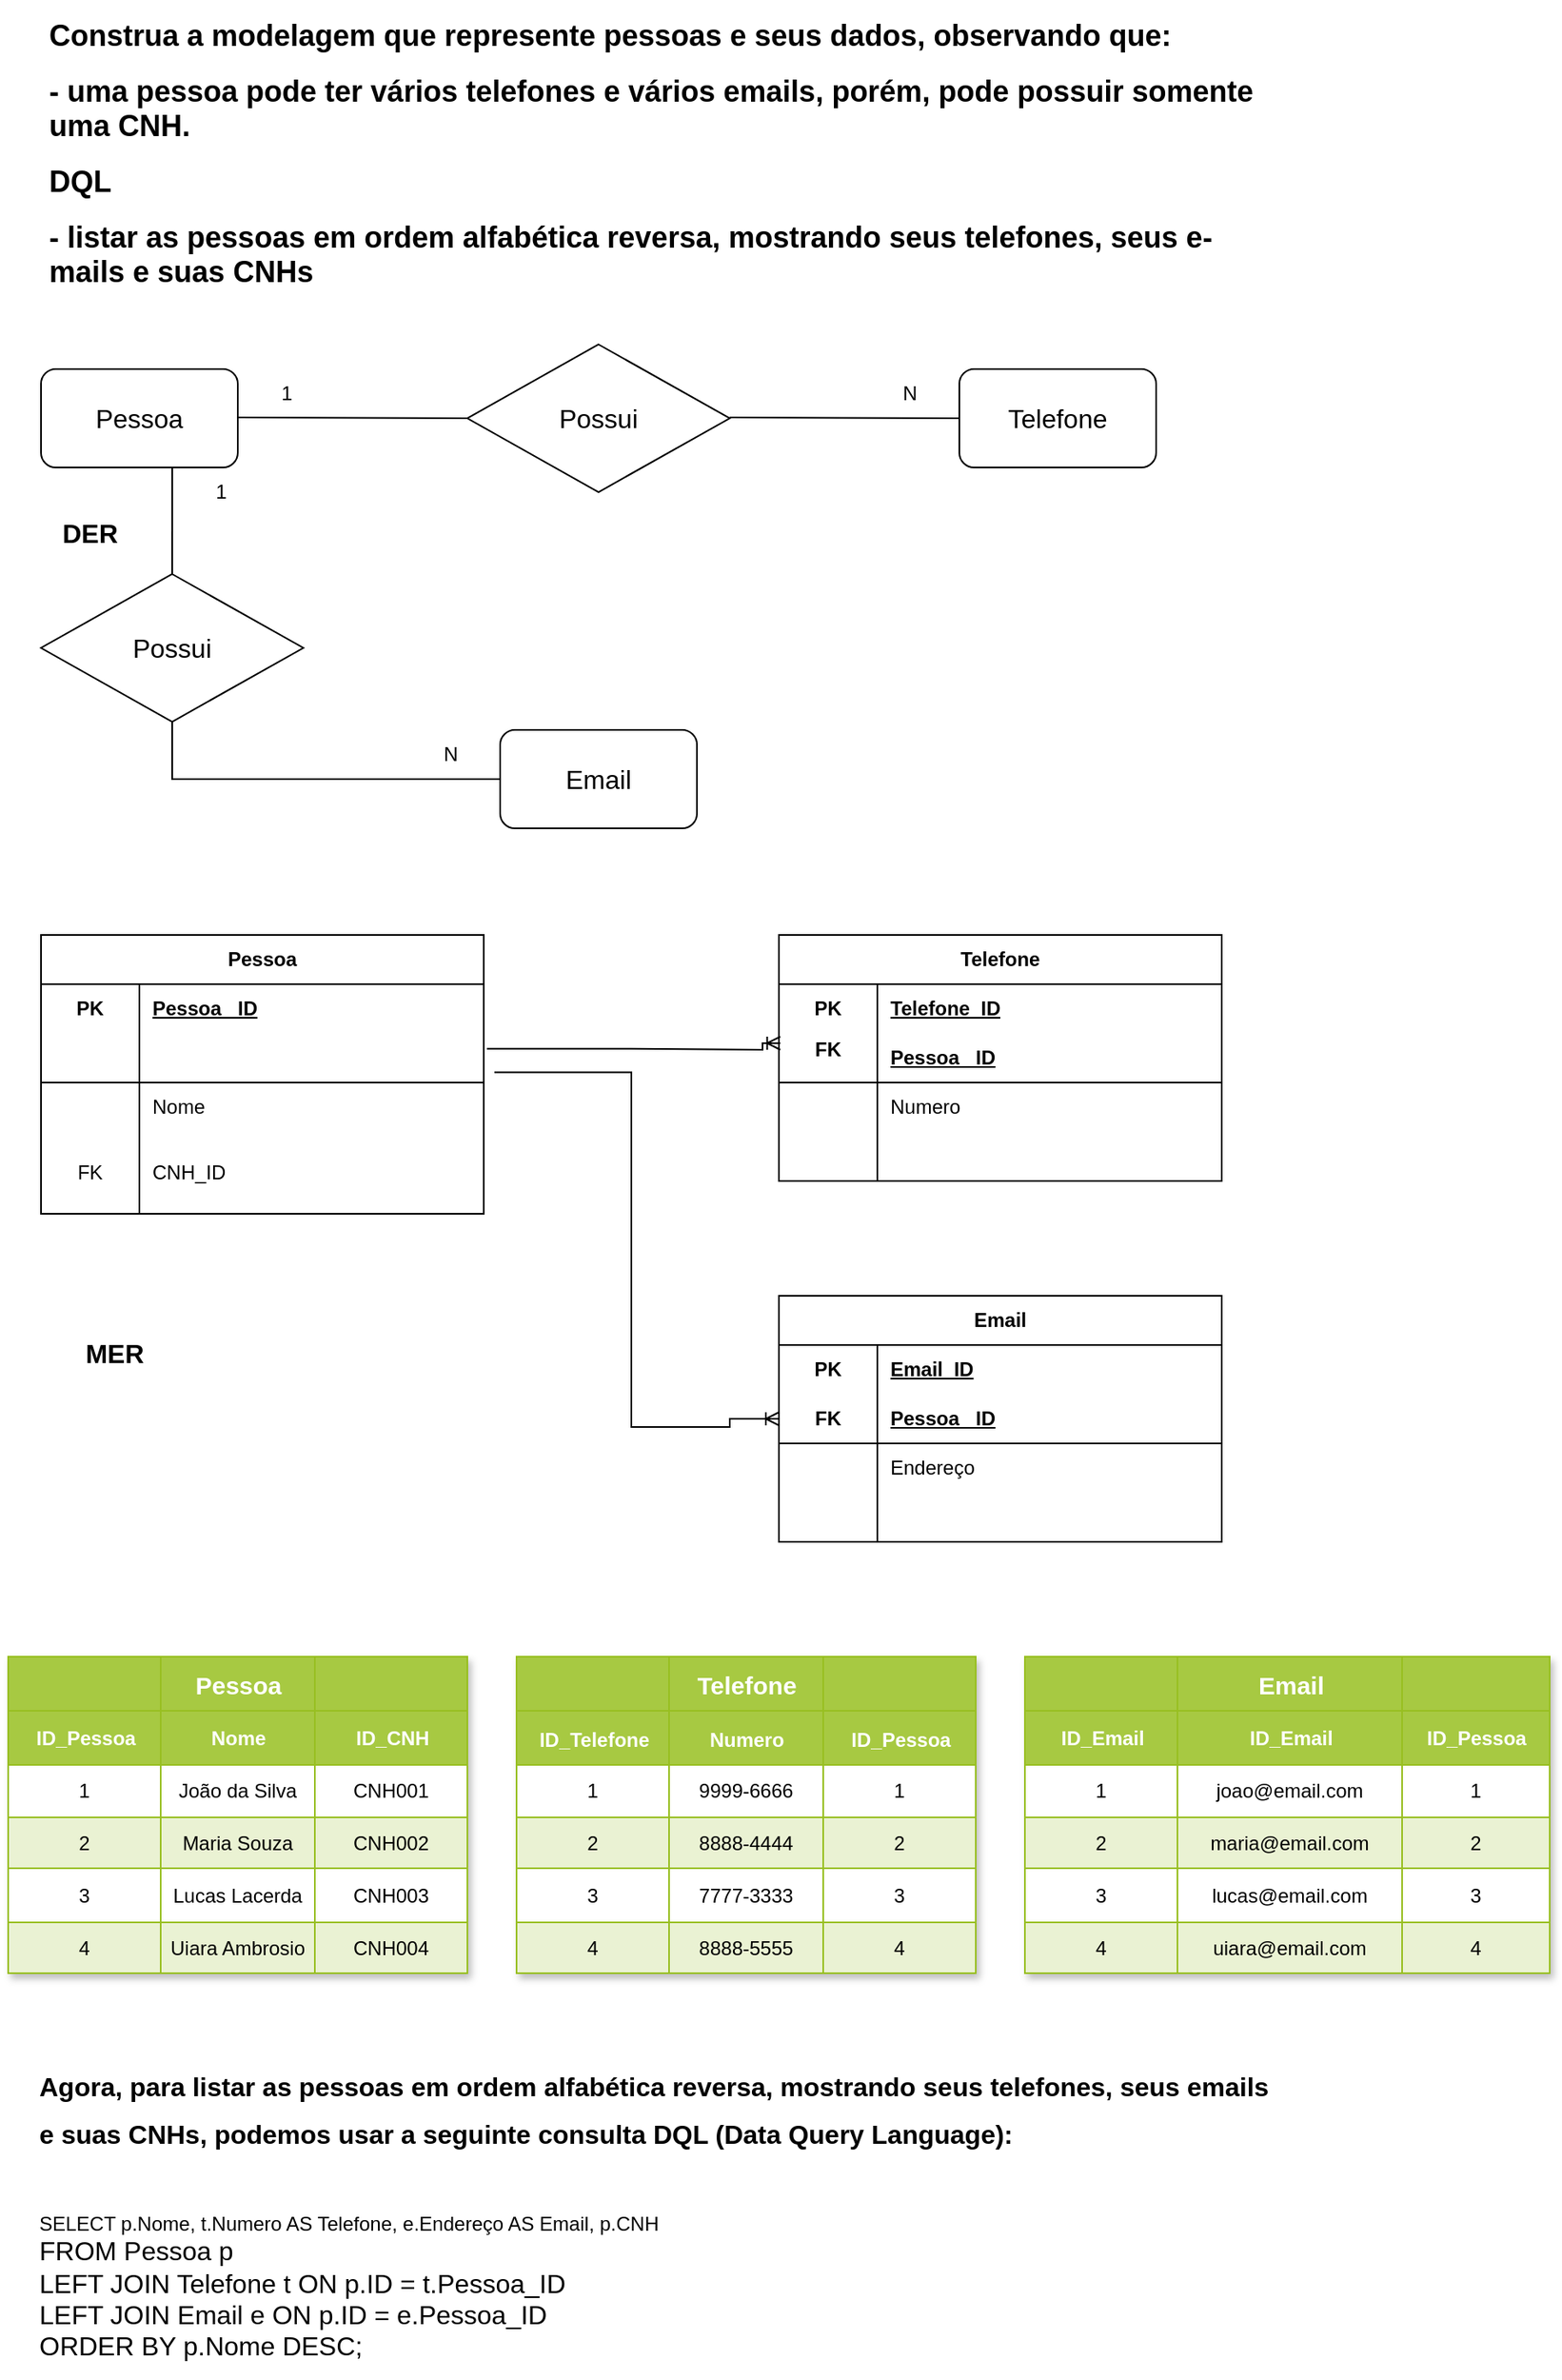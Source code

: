 <mxfile version="21.6.5" type="github">
  <diagram name="Página-1" id="QylRcB9uHjfK3iSPX28R">
    <mxGraphModel dx="1050" dy="574" grid="1" gridSize="10" guides="1" tooltips="1" connect="1" arrows="1" fold="1" page="1" pageScale="1" pageWidth="827" pageHeight="1169" math="0" shadow="0">
      <root>
        <mxCell id="0" />
        <mxCell id="1" parent="0" />
        <mxCell id="6VKLtYgtWfYLUNmkYSvm-1" value="&lt;h1 style=&quot;font-size: 18px;&quot;&gt;&lt;font style=&quot;font-size: 18px;&quot;&gt;Construa a modelagem que represente pessoas e seus dados, observando que:&lt;/font&gt;&lt;/h1&gt;&lt;h1 style=&quot;font-size: 18px;&quot;&gt;&lt;font style=&quot;font-size: 18px;&quot;&gt;- uma pessoa pode ter vários telefones e vários emails, porém, pode possuir somente uma CNH.&lt;/font&gt;&lt;/h1&gt;&lt;h1 style=&quot;font-size: 18px;&quot;&gt;&lt;font style=&quot;font-size: 18px;&quot;&gt;DQL&lt;/font&gt;&lt;/h1&gt;&lt;h1 style=&quot;font-size: 18px;&quot;&gt;&lt;font style=&quot;font-size: 18px;&quot;&gt;- listar as pessoas em ordem alfabética reversa, mostrando seus telefones, seus e-mails e suas CNHs&lt;/font&gt;&lt;/h1&gt;" style="text;html=1;strokeColor=none;fillColor=none;spacing=5;spacingTop=-20;whiteSpace=wrap;overflow=hidden;rounded=0;" parent="1" vertex="1">
          <mxGeometry x="40" y="40" width="760" height="200" as="geometry" />
        </mxCell>
        <mxCell id="6VKLtYgtWfYLUNmkYSvm-96" value="&lt;h1&gt;&lt;font style=&quot;font-size: 16px;&quot;&gt;Agora, para listar as pessoas em ordem alfabética reversa, mostrando seus telefones, seus emails e suas CNHs, podemos usar a seguinte consulta DQL (Data Query Language):&lt;/font&gt;&lt;br&gt;&lt;/h1&gt;&lt;div&gt;&lt;font style=&quot;font-size: 16px;&quot;&gt;&lt;br&gt;&lt;/font&gt;&lt;/div&gt;&lt;div&gt;&lt;font style=&quot;&quot;&gt;&lt;div style=&quot;&quot;&gt;SELECT p.Nome, t.Numero AS Telefone, e.Endereço AS Email, p.CNH&lt;/div&gt;&lt;div style=&quot;&quot;&gt;&lt;span style=&quot;font-size: 16px;&quot;&gt;FROM Pessoa p&lt;/span&gt;&lt;/div&gt;&lt;div style=&quot;&quot;&gt;&lt;span style=&quot;font-size: 16px;&quot;&gt;LEFT JOIN Telefone t ON p.ID = t.Pessoa_ID&lt;/span&gt;&lt;/div&gt;&lt;div style=&quot;&quot;&gt;&lt;span style=&quot;font-size: 16px;&quot;&gt;LEFT JOIN Email e ON p.ID = e.Pessoa_ID&lt;/span&gt;&lt;/div&gt;&lt;div style=&quot;&quot;&gt;&lt;span style=&quot;font-size: 16px;&quot;&gt;ORDER BY p.Nome DESC;&lt;/span&gt;&lt;/div&gt;&lt;div style=&quot;font-size: 16px;&quot;&gt;&lt;br&gt;&lt;/div&gt;&lt;/font&gt;&lt;/div&gt;" style="text;html=1;strokeColor=none;fillColor=none;spacing=5;spacingTop=-20;whiteSpace=wrap;overflow=hidden;rounded=0;" parent="1" vertex="1">
          <mxGeometry x="34" y="1280" width="760" height="200" as="geometry" />
        </mxCell>
        <mxCell id="OuMqcSIrpEiaOfhXXVMv-22" value="" style="group" parent="1" vertex="1" connectable="0">
          <mxGeometry x="40" y="240" width="680" height="295" as="geometry" />
        </mxCell>
        <mxCell id="6VKLtYgtWfYLUNmkYSvm-2" value="" style="group" parent="OuMqcSIrpEiaOfhXXVMv-22" vertex="1" connectable="0">
          <mxGeometry width="680" height="130" as="geometry" />
        </mxCell>
        <mxCell id="6VKLtYgtWfYLUNmkYSvm-3" value="&lt;font style=&quot;font-size: 16px;&quot;&gt;Pessoa&lt;/font&gt;" style="rounded=1;whiteSpace=wrap;html=1;" parent="6VKLtYgtWfYLUNmkYSvm-2" vertex="1">
          <mxGeometry y="15" width="120" height="60" as="geometry" />
        </mxCell>
        <mxCell id="6VKLtYgtWfYLUNmkYSvm-4" value="" style="endArrow=none;html=1;rounded=0;endFill=0;" parent="6VKLtYgtWfYLUNmkYSvm-2" edge="1">
          <mxGeometry width="50" height="50" relative="1" as="geometry">
            <mxPoint x="120" y="44.5" as="sourcePoint" />
            <mxPoint x="260" y="45" as="targetPoint" />
          </mxGeometry>
        </mxCell>
        <mxCell id="6VKLtYgtWfYLUNmkYSvm-5" value="&lt;font style=&quot;font-size: 16px;&quot;&gt;Possui&lt;/font&gt;" style="rhombus;whiteSpace=wrap;html=1;" parent="6VKLtYgtWfYLUNmkYSvm-2" vertex="1">
          <mxGeometry x="260" width="160" height="90" as="geometry" />
        </mxCell>
        <mxCell id="6VKLtYgtWfYLUNmkYSvm-6" value="&lt;font style=&quot;font-size: 16px;&quot;&gt;Telefone&lt;/font&gt;" style="rounded=1;whiteSpace=wrap;html=1;" parent="6VKLtYgtWfYLUNmkYSvm-2" vertex="1">
          <mxGeometry x="560" y="15" width="120" height="60" as="geometry" />
        </mxCell>
        <mxCell id="6VKLtYgtWfYLUNmkYSvm-7" value="" style="endArrow=none;html=1;rounded=0;endFill=0;" parent="6VKLtYgtWfYLUNmkYSvm-2" edge="1">
          <mxGeometry width="50" height="50" relative="1" as="geometry">
            <mxPoint x="420" y="44.5" as="sourcePoint" />
            <mxPoint x="560" y="45" as="targetPoint" />
          </mxGeometry>
        </mxCell>
        <mxCell id="6VKLtYgtWfYLUNmkYSvm-8" value="1" style="text;html=1;strokeColor=none;fillColor=none;align=center;verticalAlign=middle;whiteSpace=wrap;rounded=0;" parent="6VKLtYgtWfYLUNmkYSvm-2" vertex="1">
          <mxGeometry x="120" y="15" width="60" height="30" as="geometry" />
        </mxCell>
        <mxCell id="6VKLtYgtWfYLUNmkYSvm-9" value="N" style="text;html=1;strokeColor=none;fillColor=none;align=center;verticalAlign=middle;whiteSpace=wrap;rounded=0;" parent="6VKLtYgtWfYLUNmkYSvm-2" vertex="1">
          <mxGeometry x="500" y="15" width="60" height="30" as="geometry" />
        </mxCell>
        <mxCell id="6VKLtYgtWfYLUNmkYSvm-10" value="&lt;font style=&quot;font-size: 16px;&quot;&gt;&lt;b&gt;DER&lt;/b&gt;&lt;/font&gt;" style="text;html=1;strokeColor=none;fillColor=none;align=center;verticalAlign=middle;whiteSpace=wrap;rounded=0;" parent="6VKLtYgtWfYLUNmkYSvm-2" vertex="1">
          <mxGeometry y="100" width="60" height="30" as="geometry" />
        </mxCell>
        <mxCell id="6VKLtYgtWfYLUNmkYSvm-34" value="1" style="text;html=1;strokeColor=none;fillColor=none;align=center;verticalAlign=middle;whiteSpace=wrap;rounded=0;" parent="6VKLtYgtWfYLUNmkYSvm-2" vertex="1">
          <mxGeometry x="80" y="75" width="60" height="30" as="geometry" />
        </mxCell>
        <mxCell id="6VKLtYgtWfYLUNmkYSvm-20" value="&lt;font style=&quot;font-size: 16px;&quot;&gt;Email&lt;/font&gt;" style="rounded=1;whiteSpace=wrap;html=1;" parent="OuMqcSIrpEiaOfhXXVMv-22" vertex="1">
          <mxGeometry x="280" y="235" width="120" height="60" as="geometry" />
        </mxCell>
        <mxCell id="6VKLtYgtWfYLUNmkYSvm-35" value="N" style="text;html=1;strokeColor=none;fillColor=none;align=center;verticalAlign=middle;whiteSpace=wrap;rounded=0;" parent="OuMqcSIrpEiaOfhXXVMv-22" vertex="1">
          <mxGeometry x="220" y="235" width="60" height="30" as="geometry" />
        </mxCell>
        <mxCell id="6VKLtYgtWfYLUNmkYSvm-22" value="" style="endArrow=none;html=1;rounded=0;entryX=0;entryY=0.5;entryDx=0;entryDy=0;endFill=0;" parent="OuMqcSIrpEiaOfhXXVMv-22" source="6VKLtYgtWfYLUNmkYSvm-21" target="6VKLtYgtWfYLUNmkYSvm-20" edge="1">
          <mxGeometry width="50" height="50" relative="1" as="geometry">
            <mxPoint x="80.04" y="75" as="sourcePoint" />
            <mxPoint x="80" y="217.02" as="targetPoint" />
            <Array as="points">
              <mxPoint x="80" y="265" />
            </Array>
          </mxGeometry>
        </mxCell>
        <mxCell id="6VKLtYgtWfYLUNmkYSvm-38" value="" style="endArrow=none;html=1;rounded=0;entryX=0.5;entryY=0;entryDx=0;entryDy=0;endFill=0;" parent="OuMqcSIrpEiaOfhXXVMv-22" target="6VKLtYgtWfYLUNmkYSvm-21" edge="1">
          <mxGeometry width="50" height="50" relative="1" as="geometry">
            <mxPoint x="80.04" y="75" as="sourcePoint" />
            <mxPoint x="280" y="265" as="targetPoint" />
            <Array as="points" />
          </mxGeometry>
        </mxCell>
        <mxCell id="6VKLtYgtWfYLUNmkYSvm-21" value="&lt;font style=&quot;font-size: 16px;&quot;&gt;Possui&lt;/font&gt;" style="rhombus;whiteSpace=wrap;html=1;" parent="OuMqcSIrpEiaOfhXXVMv-22" vertex="1">
          <mxGeometry y="140" width="160" height="90" as="geometry" />
        </mxCell>
        <mxCell id="OuMqcSIrpEiaOfhXXVMv-23" value="" style="group" parent="1" vertex="1" connectable="0">
          <mxGeometry x="40" y="600" width="720" height="370" as="geometry" />
        </mxCell>
        <mxCell id="6VKLtYgtWfYLUNmkYSvm-36" value="&lt;font style=&quot;font-size: 16px;&quot;&gt;&lt;b&gt;MER&lt;/b&gt;&lt;/font&gt;" style="text;html=1;strokeColor=none;fillColor=none;align=center;verticalAlign=middle;whiteSpace=wrap;rounded=0;" parent="OuMqcSIrpEiaOfhXXVMv-23" vertex="1">
          <mxGeometry y="240" width="90" height="30" as="geometry" />
        </mxCell>
        <mxCell id="6VKLtYgtWfYLUNmkYSvm-39" value="Pessoa" style="shape=table;startSize=30;container=1;collapsible=1;childLayout=tableLayout;fixedRows=1;rowLines=0;fontStyle=1;align=center;resizeLast=1;html=1;whiteSpace=wrap;" parent="OuMqcSIrpEiaOfhXXVMv-23" vertex="1">
          <mxGeometry width="270" height="170" as="geometry" />
        </mxCell>
        <mxCell id="6VKLtYgtWfYLUNmkYSvm-40" value="" style="shape=tableRow;horizontal=0;startSize=0;swimlaneHead=0;swimlaneBody=0;fillColor=none;collapsible=0;dropTarget=0;points=[[0,0.5],[1,0.5]];portConstraint=eastwest;top=0;left=0;right=0;bottom=0;html=1;" parent="6VKLtYgtWfYLUNmkYSvm-39" vertex="1">
          <mxGeometry y="30" width="270" height="30" as="geometry" />
        </mxCell>
        <mxCell id="6VKLtYgtWfYLUNmkYSvm-41" value="PK" style="shape=partialRectangle;connectable=0;fillColor=none;top=0;left=0;bottom=0;right=0;fontStyle=1;overflow=hidden;html=1;whiteSpace=wrap;" parent="6VKLtYgtWfYLUNmkYSvm-40" vertex="1">
          <mxGeometry width="60" height="30" as="geometry">
            <mxRectangle width="60" height="30" as="alternateBounds" />
          </mxGeometry>
        </mxCell>
        <mxCell id="6VKLtYgtWfYLUNmkYSvm-42" value="Pessoa_ ID" style="shape=partialRectangle;connectable=0;fillColor=none;top=0;left=0;bottom=0;right=0;align=left;spacingLeft=6;fontStyle=5;overflow=hidden;html=1;whiteSpace=wrap;" parent="6VKLtYgtWfYLUNmkYSvm-40" vertex="1">
          <mxGeometry x="60" width="210" height="30" as="geometry">
            <mxRectangle width="210" height="30" as="alternateBounds" />
          </mxGeometry>
        </mxCell>
        <mxCell id="6VKLtYgtWfYLUNmkYSvm-43" value="" style="shape=tableRow;horizontal=0;startSize=0;swimlaneHead=0;swimlaneBody=0;fillColor=none;collapsible=0;dropTarget=0;points=[[0,0.5],[1,0.5]];portConstraint=eastwest;top=0;left=0;right=0;bottom=1;html=1;" parent="6VKLtYgtWfYLUNmkYSvm-39" vertex="1">
          <mxGeometry y="60" width="270" height="30" as="geometry" />
        </mxCell>
        <mxCell id="6VKLtYgtWfYLUNmkYSvm-44" value="" style="shape=partialRectangle;connectable=0;fillColor=none;top=0;left=0;bottom=0;right=0;fontStyle=1;overflow=hidden;html=1;whiteSpace=wrap;" parent="6VKLtYgtWfYLUNmkYSvm-43" vertex="1">
          <mxGeometry width="60" height="30" as="geometry">
            <mxRectangle width="60" height="30" as="alternateBounds" />
          </mxGeometry>
        </mxCell>
        <mxCell id="6VKLtYgtWfYLUNmkYSvm-45" value="" style="shape=partialRectangle;connectable=0;fillColor=none;top=0;left=0;bottom=0;right=0;align=left;spacingLeft=6;fontStyle=5;overflow=hidden;html=1;whiteSpace=wrap;" parent="6VKLtYgtWfYLUNmkYSvm-43" vertex="1">
          <mxGeometry x="60" width="210" height="30" as="geometry">
            <mxRectangle width="210" height="30" as="alternateBounds" />
          </mxGeometry>
        </mxCell>
        <mxCell id="6VKLtYgtWfYLUNmkYSvm-46" value="" style="shape=tableRow;horizontal=0;startSize=0;swimlaneHead=0;swimlaneBody=0;fillColor=none;collapsible=0;dropTarget=0;points=[[0,0.5],[1,0.5]];portConstraint=eastwest;top=0;left=0;right=0;bottom=0;html=1;" parent="6VKLtYgtWfYLUNmkYSvm-39" vertex="1">
          <mxGeometry y="90" width="270" height="30" as="geometry" />
        </mxCell>
        <mxCell id="6VKLtYgtWfYLUNmkYSvm-47" value="" style="shape=partialRectangle;connectable=0;fillColor=none;top=0;left=0;bottom=0;right=0;editable=1;overflow=hidden;html=1;whiteSpace=wrap;" parent="6VKLtYgtWfYLUNmkYSvm-46" vertex="1">
          <mxGeometry width="60" height="30" as="geometry">
            <mxRectangle width="60" height="30" as="alternateBounds" />
          </mxGeometry>
        </mxCell>
        <mxCell id="6VKLtYgtWfYLUNmkYSvm-48" value="Nome" style="shape=partialRectangle;connectable=0;fillColor=none;top=0;left=0;bottom=0;right=0;align=left;spacingLeft=6;overflow=hidden;html=1;whiteSpace=wrap;" parent="6VKLtYgtWfYLUNmkYSvm-46" vertex="1">
          <mxGeometry x="60" width="210" height="30" as="geometry">
            <mxRectangle width="210" height="30" as="alternateBounds" />
          </mxGeometry>
        </mxCell>
        <mxCell id="6VKLtYgtWfYLUNmkYSvm-49" value="" style="shape=tableRow;horizontal=0;startSize=0;swimlaneHead=0;swimlaneBody=0;fillColor=none;collapsible=0;dropTarget=0;points=[[0,0.5],[1,0.5]];portConstraint=eastwest;top=0;left=0;right=0;bottom=0;html=1;" parent="6VKLtYgtWfYLUNmkYSvm-39" vertex="1">
          <mxGeometry y="120" width="270" height="50" as="geometry" />
        </mxCell>
        <mxCell id="6VKLtYgtWfYLUNmkYSvm-50" value="FK" style="shape=partialRectangle;connectable=0;fillColor=none;top=0;left=0;bottom=0;right=0;editable=1;overflow=hidden;html=1;whiteSpace=wrap;" parent="6VKLtYgtWfYLUNmkYSvm-49" vertex="1">
          <mxGeometry width="60" height="50" as="geometry">
            <mxRectangle width="60" height="50" as="alternateBounds" />
          </mxGeometry>
        </mxCell>
        <mxCell id="6VKLtYgtWfYLUNmkYSvm-51" value="CNH_ID" style="shape=partialRectangle;connectable=0;fillColor=none;top=0;left=0;bottom=0;right=0;align=left;spacingLeft=6;overflow=hidden;html=1;whiteSpace=wrap;" parent="6VKLtYgtWfYLUNmkYSvm-49" vertex="1">
          <mxGeometry x="60" width="210" height="50" as="geometry">
            <mxRectangle width="210" height="50" as="alternateBounds" />
          </mxGeometry>
        </mxCell>
        <mxCell id="6VKLtYgtWfYLUNmkYSvm-52" value="Telefone" style="shape=table;startSize=30;container=1;collapsible=1;childLayout=tableLayout;fixedRows=1;rowLines=0;fontStyle=1;align=center;resizeLast=1;html=1;whiteSpace=wrap;" parent="OuMqcSIrpEiaOfhXXVMv-23" vertex="1">
          <mxGeometry x="450" width="270" height="150" as="geometry" />
        </mxCell>
        <mxCell id="6VKLtYgtWfYLUNmkYSvm-53" value="" style="shape=tableRow;horizontal=0;startSize=0;swimlaneHead=0;swimlaneBody=0;fillColor=none;collapsible=0;dropTarget=0;points=[[0,0.5],[1,0.5]];portConstraint=eastwest;top=0;left=0;right=0;bottom=0;html=1;" parent="6VKLtYgtWfYLUNmkYSvm-52" vertex="1">
          <mxGeometry y="30" width="270" height="30" as="geometry" />
        </mxCell>
        <mxCell id="6VKLtYgtWfYLUNmkYSvm-54" value="PK" style="shape=partialRectangle;connectable=0;fillColor=none;top=0;left=0;bottom=0;right=0;fontStyle=1;overflow=hidden;html=1;whiteSpace=wrap;" parent="6VKLtYgtWfYLUNmkYSvm-53" vertex="1">
          <mxGeometry width="60" height="30" as="geometry">
            <mxRectangle width="60" height="30" as="alternateBounds" />
          </mxGeometry>
        </mxCell>
        <mxCell id="6VKLtYgtWfYLUNmkYSvm-55" value="Telefone_ID" style="shape=partialRectangle;connectable=0;fillColor=none;top=0;left=0;bottom=0;right=0;align=left;spacingLeft=6;fontStyle=5;overflow=hidden;html=1;whiteSpace=wrap;" parent="6VKLtYgtWfYLUNmkYSvm-53" vertex="1">
          <mxGeometry x="60" width="210" height="30" as="geometry">
            <mxRectangle width="210" height="30" as="alternateBounds" />
          </mxGeometry>
        </mxCell>
        <mxCell id="6VKLtYgtWfYLUNmkYSvm-56" value="" style="shape=tableRow;horizontal=0;startSize=0;swimlaneHead=0;swimlaneBody=0;fillColor=none;collapsible=0;dropTarget=0;points=[[0,0.5],[1,0.5]];portConstraint=eastwest;top=0;left=0;right=0;bottom=1;html=1;" parent="6VKLtYgtWfYLUNmkYSvm-52" vertex="1">
          <mxGeometry y="60" width="270" height="30" as="geometry" />
        </mxCell>
        <mxCell id="6VKLtYgtWfYLUNmkYSvm-57" value="FK&lt;br style=&quot;border-color: var(--border-color);&quot;&gt;&lt;br style=&quot;border-color: var(--border-color);&quot;&gt;" style="shape=partialRectangle;connectable=0;fillColor=none;top=0;left=0;bottom=0;right=0;fontStyle=1;overflow=hidden;html=1;whiteSpace=wrap;" parent="6VKLtYgtWfYLUNmkYSvm-56" vertex="1">
          <mxGeometry width="60" height="30" as="geometry">
            <mxRectangle width="60" height="30" as="alternateBounds" />
          </mxGeometry>
        </mxCell>
        <mxCell id="6VKLtYgtWfYLUNmkYSvm-58" value="Pessoa_ ID" style="shape=partialRectangle;connectable=0;fillColor=none;top=0;left=0;bottom=0;right=0;align=left;spacingLeft=6;fontStyle=5;overflow=hidden;html=1;whiteSpace=wrap;" parent="6VKLtYgtWfYLUNmkYSvm-56" vertex="1">
          <mxGeometry x="60" width="210" height="30" as="geometry">
            <mxRectangle width="210" height="30" as="alternateBounds" />
          </mxGeometry>
        </mxCell>
        <mxCell id="6VKLtYgtWfYLUNmkYSvm-59" value="" style="shape=tableRow;horizontal=0;startSize=0;swimlaneHead=0;swimlaneBody=0;fillColor=none;collapsible=0;dropTarget=0;points=[[0,0.5],[1,0.5]];portConstraint=eastwest;top=0;left=0;right=0;bottom=0;html=1;" parent="6VKLtYgtWfYLUNmkYSvm-52" vertex="1">
          <mxGeometry y="90" width="270" height="30" as="geometry" />
        </mxCell>
        <mxCell id="6VKLtYgtWfYLUNmkYSvm-60" value="" style="shape=partialRectangle;connectable=0;fillColor=none;top=0;left=0;bottom=0;right=0;editable=1;overflow=hidden;html=1;whiteSpace=wrap;" parent="6VKLtYgtWfYLUNmkYSvm-59" vertex="1">
          <mxGeometry width="60" height="30" as="geometry">
            <mxRectangle width="60" height="30" as="alternateBounds" />
          </mxGeometry>
        </mxCell>
        <mxCell id="6VKLtYgtWfYLUNmkYSvm-61" value="Numero" style="shape=partialRectangle;connectable=0;fillColor=none;top=0;left=0;bottom=0;right=0;align=left;spacingLeft=6;overflow=hidden;html=1;whiteSpace=wrap;" parent="6VKLtYgtWfYLUNmkYSvm-59" vertex="1">
          <mxGeometry x="60" width="210" height="30" as="geometry">
            <mxRectangle width="210" height="30" as="alternateBounds" />
          </mxGeometry>
        </mxCell>
        <mxCell id="6VKLtYgtWfYLUNmkYSvm-62" value="" style="shape=tableRow;horizontal=0;startSize=0;swimlaneHead=0;swimlaneBody=0;fillColor=none;collapsible=0;dropTarget=0;points=[[0,0.5],[1,0.5]];portConstraint=eastwest;top=0;left=0;right=0;bottom=0;html=1;" parent="6VKLtYgtWfYLUNmkYSvm-52" vertex="1">
          <mxGeometry y="120" width="270" height="30" as="geometry" />
        </mxCell>
        <mxCell id="6VKLtYgtWfYLUNmkYSvm-63" value="" style="shape=partialRectangle;connectable=0;fillColor=none;top=0;left=0;bottom=0;right=0;editable=1;overflow=hidden;html=1;whiteSpace=wrap;" parent="6VKLtYgtWfYLUNmkYSvm-62" vertex="1">
          <mxGeometry width="60" height="30" as="geometry">
            <mxRectangle width="60" height="30" as="alternateBounds" />
          </mxGeometry>
        </mxCell>
        <mxCell id="6VKLtYgtWfYLUNmkYSvm-64" value="" style="shape=partialRectangle;connectable=0;fillColor=none;top=0;left=0;bottom=0;right=0;align=left;spacingLeft=6;overflow=hidden;html=1;whiteSpace=wrap;" parent="6VKLtYgtWfYLUNmkYSvm-62" vertex="1">
          <mxGeometry x="60" width="210" height="30" as="geometry">
            <mxRectangle width="210" height="30" as="alternateBounds" />
          </mxGeometry>
        </mxCell>
        <mxCell id="6VKLtYgtWfYLUNmkYSvm-65" value="Email" style="shape=table;startSize=30;container=1;collapsible=1;childLayout=tableLayout;fixedRows=1;rowLines=0;fontStyle=1;align=center;resizeLast=1;html=1;whiteSpace=wrap;" parent="OuMqcSIrpEiaOfhXXVMv-23" vertex="1">
          <mxGeometry x="450" y="220" width="270" height="150" as="geometry" />
        </mxCell>
        <mxCell id="6VKLtYgtWfYLUNmkYSvm-66" value="" style="shape=tableRow;horizontal=0;startSize=0;swimlaneHead=0;swimlaneBody=0;fillColor=none;collapsible=0;dropTarget=0;points=[[0,0.5],[1,0.5]];portConstraint=eastwest;top=0;left=0;right=0;bottom=0;html=1;" parent="6VKLtYgtWfYLUNmkYSvm-65" vertex="1">
          <mxGeometry y="30" width="270" height="30" as="geometry" />
        </mxCell>
        <mxCell id="6VKLtYgtWfYLUNmkYSvm-67" value="PK" style="shape=partialRectangle;connectable=0;fillColor=none;top=0;left=0;bottom=0;right=0;fontStyle=1;overflow=hidden;html=1;whiteSpace=wrap;" parent="6VKLtYgtWfYLUNmkYSvm-66" vertex="1">
          <mxGeometry width="60" height="30" as="geometry">
            <mxRectangle width="60" height="30" as="alternateBounds" />
          </mxGeometry>
        </mxCell>
        <mxCell id="6VKLtYgtWfYLUNmkYSvm-68" value="Email_ID" style="shape=partialRectangle;connectable=0;fillColor=none;top=0;left=0;bottom=0;right=0;align=left;spacingLeft=6;fontStyle=5;overflow=hidden;html=1;whiteSpace=wrap;" parent="6VKLtYgtWfYLUNmkYSvm-66" vertex="1">
          <mxGeometry x="60" width="210" height="30" as="geometry">
            <mxRectangle width="210" height="30" as="alternateBounds" />
          </mxGeometry>
        </mxCell>
        <mxCell id="6VKLtYgtWfYLUNmkYSvm-69" value="" style="shape=tableRow;horizontal=0;startSize=0;swimlaneHead=0;swimlaneBody=0;fillColor=none;collapsible=0;dropTarget=0;points=[[0,0.5],[1,0.5]];portConstraint=eastwest;top=0;left=0;right=0;bottom=1;html=1;" parent="6VKLtYgtWfYLUNmkYSvm-65" vertex="1">
          <mxGeometry y="60" width="270" height="30" as="geometry" />
        </mxCell>
        <mxCell id="6VKLtYgtWfYLUNmkYSvm-70" value="FK" style="shape=partialRectangle;connectable=0;fillColor=none;top=0;left=0;bottom=0;right=0;fontStyle=1;overflow=hidden;html=1;whiteSpace=wrap;" parent="6VKLtYgtWfYLUNmkYSvm-69" vertex="1">
          <mxGeometry width="60" height="30" as="geometry">
            <mxRectangle width="60" height="30" as="alternateBounds" />
          </mxGeometry>
        </mxCell>
        <mxCell id="6VKLtYgtWfYLUNmkYSvm-71" value="Pessoa_ ID" style="shape=partialRectangle;connectable=0;fillColor=none;top=0;left=0;bottom=0;right=0;align=left;spacingLeft=6;fontStyle=5;overflow=hidden;html=1;whiteSpace=wrap;" parent="6VKLtYgtWfYLUNmkYSvm-69" vertex="1">
          <mxGeometry x="60" width="210" height="30" as="geometry">
            <mxRectangle width="210" height="30" as="alternateBounds" />
          </mxGeometry>
        </mxCell>
        <mxCell id="6VKLtYgtWfYLUNmkYSvm-72" value="" style="shape=tableRow;horizontal=0;startSize=0;swimlaneHead=0;swimlaneBody=0;fillColor=none;collapsible=0;dropTarget=0;points=[[0,0.5],[1,0.5]];portConstraint=eastwest;top=0;left=0;right=0;bottom=0;html=1;" parent="6VKLtYgtWfYLUNmkYSvm-65" vertex="1">
          <mxGeometry y="90" width="270" height="30" as="geometry" />
        </mxCell>
        <mxCell id="6VKLtYgtWfYLUNmkYSvm-73" value="" style="shape=partialRectangle;connectable=0;fillColor=none;top=0;left=0;bottom=0;right=0;editable=1;overflow=hidden;html=1;whiteSpace=wrap;" parent="6VKLtYgtWfYLUNmkYSvm-72" vertex="1">
          <mxGeometry width="60" height="30" as="geometry">
            <mxRectangle width="60" height="30" as="alternateBounds" />
          </mxGeometry>
        </mxCell>
        <mxCell id="6VKLtYgtWfYLUNmkYSvm-74" value="Endereço" style="shape=partialRectangle;connectable=0;fillColor=none;top=0;left=0;bottom=0;right=0;align=left;spacingLeft=6;overflow=hidden;html=1;whiteSpace=wrap;" parent="6VKLtYgtWfYLUNmkYSvm-72" vertex="1">
          <mxGeometry x="60" width="210" height="30" as="geometry">
            <mxRectangle width="210" height="30" as="alternateBounds" />
          </mxGeometry>
        </mxCell>
        <mxCell id="6VKLtYgtWfYLUNmkYSvm-75" value="" style="shape=tableRow;horizontal=0;startSize=0;swimlaneHead=0;swimlaneBody=0;fillColor=none;collapsible=0;dropTarget=0;points=[[0,0.5],[1,0.5]];portConstraint=eastwest;top=0;left=0;right=0;bottom=0;html=1;" parent="6VKLtYgtWfYLUNmkYSvm-65" vertex="1">
          <mxGeometry y="120" width="270" height="30" as="geometry" />
        </mxCell>
        <mxCell id="6VKLtYgtWfYLUNmkYSvm-76" value="" style="shape=partialRectangle;connectable=0;fillColor=none;top=0;left=0;bottom=0;right=0;editable=1;overflow=hidden;html=1;whiteSpace=wrap;" parent="6VKLtYgtWfYLUNmkYSvm-75" vertex="1">
          <mxGeometry width="60" height="30" as="geometry">
            <mxRectangle width="60" height="30" as="alternateBounds" />
          </mxGeometry>
        </mxCell>
        <mxCell id="6VKLtYgtWfYLUNmkYSvm-77" value="" style="shape=partialRectangle;connectable=0;fillColor=none;top=0;left=0;bottom=0;right=0;align=left;spacingLeft=6;overflow=hidden;html=1;whiteSpace=wrap;" parent="6VKLtYgtWfYLUNmkYSvm-75" vertex="1">
          <mxGeometry x="60" width="210" height="30" as="geometry">
            <mxRectangle width="210" height="30" as="alternateBounds" />
          </mxGeometry>
        </mxCell>
        <mxCell id="6VKLtYgtWfYLUNmkYSvm-78" style="edgeStyle=orthogonalEdgeStyle;rounded=0;orthogonalLoop=1;jettySize=auto;html=1;entryX=0.003;entryY=0.2;entryDx=0;entryDy=0;endArrow=ERoneToMany;endFill=0;exitX=1.007;exitY=0.313;exitDx=0;exitDy=0;exitPerimeter=0;entryPerimeter=0;" parent="OuMqcSIrpEiaOfhXXVMv-23" source="6VKLtYgtWfYLUNmkYSvm-43" target="6VKLtYgtWfYLUNmkYSvm-56" edge="1">
          <mxGeometry relative="1" as="geometry">
            <Array as="points">
              <mxPoint x="360" y="69" />
              <mxPoint x="440" y="70" />
              <mxPoint x="440" y="66" />
            </Array>
          </mxGeometry>
        </mxCell>
        <mxCell id="6VKLtYgtWfYLUNmkYSvm-79" style="edgeStyle=orthogonalEdgeStyle;rounded=0;orthogonalLoop=1;jettySize=auto;html=1;endArrow=ERoneToMany;endFill=0;entryX=0;entryY=0.5;entryDx=0;entryDy=0;exitX=1.024;exitY=0.793;exitDx=0;exitDy=0;exitPerimeter=0;" parent="OuMqcSIrpEiaOfhXXVMv-23" source="6VKLtYgtWfYLUNmkYSvm-43" target="6VKLtYgtWfYLUNmkYSvm-69" edge="1">
          <mxGeometry relative="1" as="geometry">
            <mxPoint x="135" y="160" as="targetPoint" />
            <Array as="points">
              <mxPoint x="360" y="84" />
              <mxPoint x="360" y="300" />
              <mxPoint x="420" y="300" />
              <mxPoint x="420" y="295" />
            </Array>
          </mxGeometry>
        </mxCell>
        <mxCell id="OuMqcSIrpEiaOfhXXVMv-24" value="Assets" style="childLayout=tableLayout;recursiveResize=0;strokeColor=#98bf21;fillColor=#A7C942;shadow=1;" parent="1" vertex="1">
          <mxGeometry x="20" y="1040" width="280" height="193" as="geometry" />
        </mxCell>
        <mxCell id="OuMqcSIrpEiaOfhXXVMv-66" style="shape=tableRow;horizontal=0;startSize=0;swimlaneHead=0;swimlaneBody=0;top=0;left=0;bottom=0;right=0;dropTarget=0;collapsible=0;recursiveResize=0;expand=0;fontStyle=0;strokeColor=inherit;fillColor=#ffffff;" parent="OuMqcSIrpEiaOfhXXVMv-24" vertex="1">
          <mxGeometry width="280" height="33" as="geometry" />
        </mxCell>
        <mxCell id="OuMqcSIrpEiaOfhXXVMv-67" style="connectable=0;recursiveResize=0;strokeColor=inherit;fillColor=#A7C942;align=center;fontStyle=1;fontColor=#FFFFFF;html=1;" parent="OuMqcSIrpEiaOfhXXVMv-66" vertex="1">
          <mxGeometry width="93" height="33" as="geometry">
            <mxRectangle width="93" height="33" as="alternateBounds" />
          </mxGeometry>
        </mxCell>
        <mxCell id="OuMqcSIrpEiaOfhXXVMv-68" value="&lt;font style=&quot;font-size: 15px;&quot;&gt;Pessoa&lt;/font&gt;" style="connectable=0;recursiveResize=0;strokeColor=inherit;fillColor=#A7C942;align=center;fontStyle=1;fontColor=#FFFFFF;html=1;" parent="OuMqcSIrpEiaOfhXXVMv-66" vertex="1">
          <mxGeometry x="93" width="94" height="33" as="geometry">
            <mxRectangle width="94" height="33" as="alternateBounds" />
          </mxGeometry>
        </mxCell>
        <mxCell id="OuMqcSIrpEiaOfhXXVMv-69" style="connectable=0;recursiveResize=0;strokeColor=inherit;fillColor=#A7C942;align=center;fontStyle=1;fontColor=#FFFFFF;html=1;" parent="OuMqcSIrpEiaOfhXXVMv-66" vertex="1">
          <mxGeometry x="187" width="93" height="33" as="geometry">
            <mxRectangle width="93" height="33" as="alternateBounds" />
          </mxGeometry>
        </mxCell>
        <mxCell id="OuMqcSIrpEiaOfhXXVMv-25" style="shape=tableRow;horizontal=0;startSize=0;swimlaneHead=0;swimlaneBody=0;top=0;left=0;bottom=0;right=0;dropTarget=0;collapsible=0;recursiveResize=0;expand=0;fontStyle=0;strokeColor=inherit;fillColor=#ffffff;" parent="OuMqcSIrpEiaOfhXXVMv-24" vertex="1">
          <mxGeometry y="33" width="280" height="33" as="geometry" />
        </mxCell>
        <mxCell id="OuMqcSIrpEiaOfhXXVMv-26" value="ID_Pessoa " style="connectable=0;recursiveResize=0;strokeColor=inherit;fillColor=#A7C942;align=center;fontStyle=1;fontColor=#FFFFFF;html=1;" parent="OuMqcSIrpEiaOfhXXVMv-25" vertex="1">
          <mxGeometry width="93" height="33" as="geometry">
            <mxRectangle width="93" height="33" as="alternateBounds" />
          </mxGeometry>
        </mxCell>
        <mxCell id="OuMqcSIrpEiaOfhXXVMv-27" value="Nome           " style="connectable=0;recursiveResize=0;strokeColor=inherit;fillColor=#A7C942;align=center;fontStyle=1;fontColor=#FFFFFF;html=1;" parent="OuMqcSIrpEiaOfhXXVMv-25" vertex="1">
          <mxGeometry x="93" width="94" height="33" as="geometry">
            <mxRectangle width="94" height="33" as="alternateBounds" />
          </mxGeometry>
        </mxCell>
        <mxCell id="OuMqcSIrpEiaOfhXXVMv-28" value="ID_CNH " style="connectable=0;recursiveResize=0;strokeColor=inherit;fillColor=#A7C942;align=center;fontStyle=1;fontColor=#FFFFFF;html=1;" parent="OuMqcSIrpEiaOfhXXVMv-25" vertex="1">
          <mxGeometry x="187" width="93" height="33" as="geometry">
            <mxRectangle width="93" height="33" as="alternateBounds" />
          </mxGeometry>
        </mxCell>
        <mxCell id="OuMqcSIrpEiaOfhXXVMv-29" value="" style="shape=tableRow;horizontal=0;startSize=0;swimlaneHead=0;swimlaneBody=0;top=0;left=0;bottom=0;right=0;dropTarget=0;collapsible=0;recursiveResize=0;expand=0;fontStyle=0;strokeColor=inherit;fillColor=#ffffff;" parent="OuMqcSIrpEiaOfhXXVMv-24" vertex="1">
          <mxGeometry y="66" width="280" height="32" as="geometry" />
        </mxCell>
        <mxCell id="OuMqcSIrpEiaOfhXXVMv-30" value="1" style="connectable=0;recursiveResize=0;strokeColor=inherit;fillColor=inherit;align=center;whiteSpace=wrap;html=1;" parent="OuMqcSIrpEiaOfhXXVMv-29" vertex="1">
          <mxGeometry width="93" height="32" as="geometry">
            <mxRectangle width="93" height="32" as="alternateBounds" />
          </mxGeometry>
        </mxCell>
        <mxCell id="OuMqcSIrpEiaOfhXXVMv-31" value="João da Silva" style="connectable=0;recursiveResize=0;strokeColor=inherit;fillColor=inherit;align=center;whiteSpace=wrap;html=1;" parent="OuMqcSIrpEiaOfhXXVMv-29" vertex="1">
          <mxGeometry x="93" width="94" height="32" as="geometry">
            <mxRectangle width="94" height="32" as="alternateBounds" />
          </mxGeometry>
        </mxCell>
        <mxCell id="OuMqcSIrpEiaOfhXXVMv-32" value="CNH001" style="connectable=0;recursiveResize=0;strokeColor=inherit;fillColor=inherit;align=center;whiteSpace=wrap;html=1;" parent="OuMqcSIrpEiaOfhXXVMv-29" vertex="1">
          <mxGeometry x="187" width="93" height="32" as="geometry">
            <mxRectangle width="93" height="32" as="alternateBounds" />
          </mxGeometry>
        </mxCell>
        <mxCell id="OuMqcSIrpEiaOfhXXVMv-33" value="" style="shape=tableRow;horizontal=0;startSize=0;swimlaneHead=0;swimlaneBody=0;top=0;left=0;bottom=0;right=0;dropTarget=0;collapsible=0;recursiveResize=0;expand=0;fontStyle=1;strokeColor=inherit;fillColor=#EAF2D3;" parent="OuMqcSIrpEiaOfhXXVMv-24" vertex="1">
          <mxGeometry y="98" width="280" height="31" as="geometry" />
        </mxCell>
        <mxCell id="OuMqcSIrpEiaOfhXXVMv-34" value="2" style="connectable=0;recursiveResize=0;strokeColor=inherit;fillColor=inherit;whiteSpace=wrap;html=1;" parent="OuMqcSIrpEiaOfhXXVMv-33" vertex="1">
          <mxGeometry width="93" height="31" as="geometry">
            <mxRectangle width="93" height="31" as="alternateBounds" />
          </mxGeometry>
        </mxCell>
        <mxCell id="OuMqcSIrpEiaOfhXXVMv-35" value="Maria Souza" style="connectable=0;recursiveResize=0;strokeColor=inherit;fillColor=inherit;whiteSpace=wrap;html=1;" parent="OuMqcSIrpEiaOfhXXVMv-33" vertex="1">
          <mxGeometry x="93" width="94" height="31" as="geometry">
            <mxRectangle width="94" height="31" as="alternateBounds" />
          </mxGeometry>
        </mxCell>
        <mxCell id="OuMqcSIrpEiaOfhXXVMv-36" value="CNH002" style="connectable=0;recursiveResize=0;strokeColor=inherit;fillColor=inherit;whiteSpace=wrap;html=1;" parent="OuMqcSIrpEiaOfhXXVMv-33" vertex="1">
          <mxGeometry x="187" width="93" height="31" as="geometry">
            <mxRectangle width="93" height="31" as="alternateBounds" />
          </mxGeometry>
        </mxCell>
        <mxCell id="OuMqcSIrpEiaOfhXXVMv-37" value="" style="shape=tableRow;horizontal=0;startSize=0;swimlaneHead=0;swimlaneBody=0;top=0;left=0;bottom=0;right=0;dropTarget=0;collapsible=0;recursiveResize=0;expand=0;fontStyle=0;strokeColor=inherit;fillColor=#ffffff;" parent="OuMqcSIrpEiaOfhXXVMv-24" vertex="1">
          <mxGeometry y="129" width="280" height="33" as="geometry" />
        </mxCell>
        <mxCell id="OuMqcSIrpEiaOfhXXVMv-38" value="3" style="connectable=0;recursiveResize=0;strokeColor=inherit;fillColor=inherit;fontStyle=0;align=center;whiteSpace=wrap;html=1;" parent="OuMqcSIrpEiaOfhXXVMv-37" vertex="1">
          <mxGeometry width="93" height="33" as="geometry">
            <mxRectangle width="93" height="33" as="alternateBounds" />
          </mxGeometry>
        </mxCell>
        <mxCell id="OuMqcSIrpEiaOfhXXVMv-39" value="Lucas Lacerda" style="connectable=0;recursiveResize=0;strokeColor=inherit;fillColor=inherit;fontStyle=0;align=center;whiteSpace=wrap;html=1;" parent="OuMqcSIrpEiaOfhXXVMv-37" vertex="1">
          <mxGeometry x="93" width="94" height="33" as="geometry">
            <mxRectangle width="94" height="33" as="alternateBounds" />
          </mxGeometry>
        </mxCell>
        <mxCell id="OuMqcSIrpEiaOfhXXVMv-40" value="CNH003" style="connectable=0;recursiveResize=0;strokeColor=inherit;fillColor=inherit;fontStyle=0;align=center;whiteSpace=wrap;html=1;" parent="OuMqcSIrpEiaOfhXXVMv-37" vertex="1">
          <mxGeometry x="187" width="93" height="33" as="geometry">
            <mxRectangle width="93" height="33" as="alternateBounds" />
          </mxGeometry>
        </mxCell>
        <mxCell id="OuMqcSIrpEiaOfhXXVMv-41" value="" style="shape=tableRow;horizontal=0;startSize=0;swimlaneHead=0;swimlaneBody=0;top=0;left=0;bottom=0;right=0;dropTarget=0;collapsible=0;recursiveResize=0;expand=0;fontStyle=1;strokeColor=inherit;fillColor=#EAF2D3;" parent="OuMqcSIrpEiaOfhXXVMv-24" vertex="1">
          <mxGeometry y="162" width="280" height="31" as="geometry" />
        </mxCell>
        <mxCell id="OuMqcSIrpEiaOfhXXVMv-42" value="4" style="connectable=0;recursiveResize=0;strokeColor=inherit;fillColor=inherit;whiteSpace=wrap;html=1;" parent="OuMqcSIrpEiaOfhXXVMv-41" vertex="1">
          <mxGeometry width="93" height="31" as="geometry">
            <mxRectangle width="93" height="31" as="alternateBounds" />
          </mxGeometry>
        </mxCell>
        <mxCell id="OuMqcSIrpEiaOfhXXVMv-43" value="Uiara Ambrosio" style="connectable=0;recursiveResize=0;strokeColor=inherit;fillColor=inherit;whiteSpace=wrap;html=1;" parent="OuMqcSIrpEiaOfhXXVMv-41" vertex="1">
          <mxGeometry x="93" width="94" height="31" as="geometry">
            <mxRectangle width="94" height="31" as="alternateBounds" />
          </mxGeometry>
        </mxCell>
        <mxCell id="OuMqcSIrpEiaOfhXXVMv-44" value="CNH004" style="connectable=0;recursiveResize=0;strokeColor=inherit;fillColor=inherit;whiteSpace=wrap;html=1;" parent="OuMqcSIrpEiaOfhXXVMv-41" vertex="1">
          <mxGeometry x="187" width="93" height="31" as="geometry">
            <mxRectangle width="93" height="31" as="alternateBounds" />
          </mxGeometry>
        </mxCell>
        <mxCell id="OuMqcSIrpEiaOfhXXVMv-45" value="Assets" style="childLayout=tableLayout;recursiveResize=0;strokeColor=#98bf21;fillColor=#A7C942;shadow=1;" parent="1" vertex="1">
          <mxGeometry x="330" y="1040" width="280" height="193" as="geometry" />
        </mxCell>
        <mxCell id="OuMqcSIrpEiaOfhXXVMv-70" style="shape=tableRow;horizontal=0;startSize=0;swimlaneHead=0;swimlaneBody=0;top=0;left=0;bottom=0;right=0;dropTarget=0;collapsible=0;recursiveResize=0;expand=0;fontStyle=0;strokeColor=inherit;fillColor=#ffffff;" parent="OuMqcSIrpEiaOfhXXVMv-45" vertex="1">
          <mxGeometry width="280" height="33" as="geometry" />
        </mxCell>
        <mxCell id="OuMqcSIrpEiaOfhXXVMv-71" style="connectable=0;recursiveResize=0;strokeColor=inherit;fillColor=#A7C942;align=center;fontStyle=1;fontColor=#FFFFFF;html=1;" parent="OuMqcSIrpEiaOfhXXVMv-70" vertex="1">
          <mxGeometry width="93" height="33" as="geometry">
            <mxRectangle width="93" height="33" as="alternateBounds" />
          </mxGeometry>
        </mxCell>
        <mxCell id="OuMqcSIrpEiaOfhXXVMv-72" value="&lt;font style=&quot;font-size: 15px;&quot;&gt;Telefone&lt;/font&gt;" style="connectable=0;recursiveResize=0;strokeColor=inherit;fillColor=#A7C942;align=center;fontStyle=1;fontColor=#FFFFFF;html=1;" parent="OuMqcSIrpEiaOfhXXVMv-70" vertex="1">
          <mxGeometry x="93" width="94" height="33" as="geometry">
            <mxRectangle width="94" height="33" as="alternateBounds" />
          </mxGeometry>
        </mxCell>
        <mxCell id="OuMqcSIrpEiaOfhXXVMv-73" style="connectable=0;recursiveResize=0;strokeColor=inherit;fillColor=#A7C942;align=center;fontStyle=1;fontColor=#FFFFFF;html=1;" parent="OuMqcSIrpEiaOfhXXVMv-70" vertex="1">
          <mxGeometry x="187" width="93" height="33" as="geometry">
            <mxRectangle width="93" height="33" as="alternateBounds" />
          </mxGeometry>
        </mxCell>
        <mxCell id="OuMqcSIrpEiaOfhXXVMv-46" style="shape=tableRow;horizontal=0;startSize=0;swimlaneHead=0;swimlaneBody=0;top=0;left=0;bottom=0;right=0;dropTarget=0;collapsible=0;recursiveResize=0;expand=0;fontStyle=0;strokeColor=inherit;fillColor=#ffffff;" parent="OuMqcSIrpEiaOfhXXVMv-45" vertex="1">
          <mxGeometry y="33" width="280" height="33" as="geometry" />
        </mxCell>
        <mxCell id="OuMqcSIrpEiaOfhXXVMv-47" value="ID_Telefone&lt;span style=&quot;font-family: &amp;quot;Söhne Mono&amp;quot;, Monaco, &amp;quot;Andale Mono&amp;quot;, &amp;quot;Ubuntu Mono&amp;quot;, monospace; font-size: 14px; font-weight: 400; text-align: left; background-color: rgb(0, 0, 0);&quot;&gt; &lt;/span&gt;" style="connectable=0;recursiveResize=0;strokeColor=inherit;fillColor=#A7C942;align=center;fontStyle=1;fontColor=#FFFFFF;html=1;" parent="OuMqcSIrpEiaOfhXXVMv-46" vertex="1">
          <mxGeometry width="93" height="33" as="geometry">
            <mxRectangle width="93" height="33" as="alternateBounds" />
          </mxGeometry>
        </mxCell>
        <mxCell id="OuMqcSIrpEiaOfhXXVMv-48" value="Numero&lt;span style=&quot;font-family: &amp;quot;Söhne Mono&amp;quot;, Monaco, &amp;quot;Andale Mono&amp;quot;, &amp;quot;Ubuntu Mono&amp;quot;, monospace; font-size: 14px; font-weight: 400; text-align: left; background-color: rgb(0, 0, 0);&quot;&gt;       &lt;/span&gt;" style="connectable=0;recursiveResize=0;strokeColor=inherit;fillColor=#A7C942;align=center;fontStyle=1;fontColor=#FFFFFF;html=1;" parent="OuMqcSIrpEiaOfhXXVMv-46" vertex="1">
          <mxGeometry x="93" width="94" height="33" as="geometry">
            <mxRectangle width="94" height="33" as="alternateBounds" />
          </mxGeometry>
        </mxCell>
        <mxCell id="OuMqcSIrpEiaOfhXXVMv-49" value="ID_Pessoa&lt;span style=&quot;font-family: &amp;quot;Söhne Mono&amp;quot;, Monaco, &amp;quot;Andale Mono&amp;quot;, &amp;quot;Ubuntu Mono&amp;quot;, monospace; font-size: 14px; font-weight: 400; text-align: left; background-color: rgb(0, 0, 0);&quot;&gt; &lt;/span&gt;" style="connectable=0;recursiveResize=0;strokeColor=inherit;fillColor=#A7C942;align=center;fontStyle=1;fontColor=#FFFFFF;html=1;" parent="OuMqcSIrpEiaOfhXXVMv-46" vertex="1">
          <mxGeometry x="187" width="93" height="33" as="geometry">
            <mxRectangle width="93" height="33" as="alternateBounds" />
          </mxGeometry>
        </mxCell>
        <mxCell id="OuMqcSIrpEiaOfhXXVMv-50" value="" style="shape=tableRow;horizontal=0;startSize=0;swimlaneHead=0;swimlaneBody=0;top=0;left=0;bottom=0;right=0;dropTarget=0;collapsible=0;recursiveResize=0;expand=0;fontStyle=0;strokeColor=inherit;fillColor=#ffffff;" parent="OuMqcSIrpEiaOfhXXVMv-45" vertex="1">
          <mxGeometry y="66" width="280" height="32" as="geometry" />
        </mxCell>
        <mxCell id="OuMqcSIrpEiaOfhXXVMv-51" value="1" style="connectable=0;recursiveResize=0;strokeColor=inherit;fillColor=inherit;align=center;whiteSpace=wrap;html=1;" parent="OuMqcSIrpEiaOfhXXVMv-50" vertex="1">
          <mxGeometry width="93" height="32" as="geometry">
            <mxRectangle width="93" height="32" as="alternateBounds" />
          </mxGeometry>
        </mxCell>
        <mxCell id="OuMqcSIrpEiaOfhXXVMv-52" value="9999-6666" style="connectable=0;recursiveResize=0;strokeColor=inherit;fillColor=inherit;align=center;whiteSpace=wrap;html=1;" parent="OuMqcSIrpEiaOfhXXVMv-50" vertex="1">
          <mxGeometry x="93" width="94" height="32" as="geometry">
            <mxRectangle width="94" height="32" as="alternateBounds" />
          </mxGeometry>
        </mxCell>
        <mxCell id="OuMqcSIrpEiaOfhXXVMv-53" value="1" style="connectable=0;recursiveResize=0;strokeColor=inherit;fillColor=inherit;align=center;whiteSpace=wrap;html=1;" parent="OuMqcSIrpEiaOfhXXVMv-50" vertex="1">
          <mxGeometry x="187" width="93" height="32" as="geometry">
            <mxRectangle width="93" height="32" as="alternateBounds" />
          </mxGeometry>
        </mxCell>
        <mxCell id="OuMqcSIrpEiaOfhXXVMv-54" value="" style="shape=tableRow;horizontal=0;startSize=0;swimlaneHead=0;swimlaneBody=0;top=0;left=0;bottom=0;right=0;dropTarget=0;collapsible=0;recursiveResize=0;expand=0;fontStyle=1;strokeColor=inherit;fillColor=#EAF2D3;" parent="OuMqcSIrpEiaOfhXXVMv-45" vertex="1">
          <mxGeometry y="98" width="280" height="31" as="geometry" />
        </mxCell>
        <mxCell id="OuMqcSIrpEiaOfhXXVMv-55" value="2" style="connectable=0;recursiveResize=0;strokeColor=inherit;fillColor=inherit;whiteSpace=wrap;html=1;" parent="OuMqcSIrpEiaOfhXXVMv-54" vertex="1">
          <mxGeometry width="93" height="31" as="geometry">
            <mxRectangle width="93" height="31" as="alternateBounds" />
          </mxGeometry>
        </mxCell>
        <mxCell id="OuMqcSIrpEiaOfhXXVMv-56" value="8888-4444" style="connectable=0;recursiveResize=0;strokeColor=inherit;fillColor=inherit;whiteSpace=wrap;html=1;" parent="OuMqcSIrpEiaOfhXXVMv-54" vertex="1">
          <mxGeometry x="93" width="94" height="31" as="geometry">
            <mxRectangle width="94" height="31" as="alternateBounds" />
          </mxGeometry>
        </mxCell>
        <mxCell id="OuMqcSIrpEiaOfhXXVMv-57" value="2" style="connectable=0;recursiveResize=0;strokeColor=inherit;fillColor=inherit;whiteSpace=wrap;html=1;" parent="OuMqcSIrpEiaOfhXXVMv-54" vertex="1">
          <mxGeometry x="187" width="93" height="31" as="geometry">
            <mxRectangle width="93" height="31" as="alternateBounds" />
          </mxGeometry>
        </mxCell>
        <mxCell id="OuMqcSIrpEiaOfhXXVMv-58" value="" style="shape=tableRow;horizontal=0;startSize=0;swimlaneHead=0;swimlaneBody=0;top=0;left=0;bottom=0;right=0;dropTarget=0;collapsible=0;recursiveResize=0;expand=0;fontStyle=0;strokeColor=inherit;fillColor=#ffffff;" parent="OuMqcSIrpEiaOfhXXVMv-45" vertex="1">
          <mxGeometry y="129" width="280" height="33" as="geometry" />
        </mxCell>
        <mxCell id="OuMqcSIrpEiaOfhXXVMv-59" value="3" style="connectable=0;recursiveResize=0;strokeColor=inherit;fillColor=inherit;fontStyle=0;align=center;whiteSpace=wrap;html=1;" parent="OuMqcSIrpEiaOfhXXVMv-58" vertex="1">
          <mxGeometry width="93" height="33" as="geometry">
            <mxRectangle width="93" height="33" as="alternateBounds" />
          </mxGeometry>
        </mxCell>
        <mxCell id="OuMqcSIrpEiaOfhXXVMv-60" value="7777-3333" style="connectable=0;recursiveResize=0;strokeColor=inherit;fillColor=inherit;fontStyle=0;align=center;whiteSpace=wrap;html=1;" parent="OuMqcSIrpEiaOfhXXVMv-58" vertex="1">
          <mxGeometry x="93" width="94" height="33" as="geometry">
            <mxRectangle width="94" height="33" as="alternateBounds" />
          </mxGeometry>
        </mxCell>
        <mxCell id="OuMqcSIrpEiaOfhXXVMv-61" value="3" style="connectable=0;recursiveResize=0;strokeColor=inherit;fillColor=inherit;fontStyle=0;align=center;whiteSpace=wrap;html=1;" parent="OuMqcSIrpEiaOfhXXVMv-58" vertex="1">
          <mxGeometry x="187" width="93" height="33" as="geometry">
            <mxRectangle width="93" height="33" as="alternateBounds" />
          </mxGeometry>
        </mxCell>
        <mxCell id="OuMqcSIrpEiaOfhXXVMv-62" value="" style="shape=tableRow;horizontal=0;startSize=0;swimlaneHead=0;swimlaneBody=0;top=0;left=0;bottom=0;right=0;dropTarget=0;collapsible=0;recursiveResize=0;expand=0;fontStyle=1;strokeColor=inherit;fillColor=#EAF2D3;" parent="OuMqcSIrpEiaOfhXXVMv-45" vertex="1">
          <mxGeometry y="162" width="280" height="31" as="geometry" />
        </mxCell>
        <mxCell id="OuMqcSIrpEiaOfhXXVMv-63" value="4" style="connectable=0;recursiveResize=0;strokeColor=inherit;fillColor=inherit;whiteSpace=wrap;html=1;" parent="OuMqcSIrpEiaOfhXXVMv-62" vertex="1">
          <mxGeometry width="93" height="31" as="geometry">
            <mxRectangle width="93" height="31" as="alternateBounds" />
          </mxGeometry>
        </mxCell>
        <mxCell id="OuMqcSIrpEiaOfhXXVMv-64" value="8888-5555" style="connectable=0;recursiveResize=0;strokeColor=inherit;fillColor=inherit;whiteSpace=wrap;html=1;" parent="OuMqcSIrpEiaOfhXXVMv-62" vertex="1">
          <mxGeometry x="93" width="94" height="31" as="geometry">
            <mxRectangle width="94" height="31" as="alternateBounds" />
          </mxGeometry>
        </mxCell>
        <mxCell id="OuMqcSIrpEiaOfhXXVMv-65" value="4" style="connectable=0;recursiveResize=0;strokeColor=inherit;fillColor=inherit;whiteSpace=wrap;html=1;" parent="OuMqcSIrpEiaOfhXXVMv-62" vertex="1">
          <mxGeometry x="187" width="93" height="31" as="geometry">
            <mxRectangle width="93" height="31" as="alternateBounds" />
          </mxGeometry>
        </mxCell>
        <mxCell id="OuMqcSIrpEiaOfhXXVMv-74" value="Assets" style="childLayout=tableLayout;recursiveResize=0;strokeColor=#98bf21;fillColor=#A7C942;shadow=1;" parent="1" vertex="1">
          <mxGeometry x="640" y="1040" width="320" height="193" as="geometry" />
        </mxCell>
        <mxCell id="OuMqcSIrpEiaOfhXXVMv-95" style="shape=tableRow;horizontal=0;startSize=0;swimlaneHead=0;swimlaneBody=0;top=0;left=0;bottom=0;right=0;dropTarget=0;collapsible=0;recursiveResize=0;expand=0;fontStyle=0;strokeColor=inherit;fillColor=#ffffff;" parent="OuMqcSIrpEiaOfhXXVMv-74" vertex="1">
          <mxGeometry width="320" height="33" as="geometry" />
        </mxCell>
        <mxCell id="OuMqcSIrpEiaOfhXXVMv-96" style="connectable=0;recursiveResize=0;strokeColor=inherit;fillColor=#A7C942;align=center;fontStyle=1;fontColor=#FFFFFF;html=1;" parent="OuMqcSIrpEiaOfhXXVMv-95" vertex="1">
          <mxGeometry width="93" height="33" as="geometry">
            <mxRectangle width="93" height="33" as="alternateBounds" />
          </mxGeometry>
        </mxCell>
        <mxCell id="OuMqcSIrpEiaOfhXXVMv-97" value="&lt;font style=&quot;font-size: 15px;&quot;&gt;Email&lt;/font&gt;" style="connectable=0;recursiveResize=0;strokeColor=inherit;fillColor=#A7C942;align=center;fontStyle=1;fontColor=#FFFFFF;html=1;" parent="OuMqcSIrpEiaOfhXXVMv-95" vertex="1">
          <mxGeometry x="93" width="137" height="33" as="geometry">
            <mxRectangle width="137" height="33" as="alternateBounds" />
          </mxGeometry>
        </mxCell>
        <mxCell id="OuMqcSIrpEiaOfhXXVMv-98" style="connectable=0;recursiveResize=0;strokeColor=inherit;fillColor=#A7C942;align=center;fontStyle=1;fontColor=#FFFFFF;html=1;" parent="OuMqcSIrpEiaOfhXXVMv-95" vertex="1">
          <mxGeometry x="230" width="90" height="33" as="geometry">
            <mxRectangle width="90" height="33" as="alternateBounds" />
          </mxGeometry>
        </mxCell>
        <mxCell id="OuMqcSIrpEiaOfhXXVMv-75" style="shape=tableRow;horizontal=0;startSize=0;swimlaneHead=0;swimlaneBody=0;top=0;left=0;bottom=0;right=0;dropTarget=0;collapsible=0;recursiveResize=0;expand=0;fontStyle=0;strokeColor=inherit;fillColor=#ffffff;" parent="OuMqcSIrpEiaOfhXXVMv-74" vertex="1">
          <mxGeometry y="33" width="320" height="33" as="geometry" />
        </mxCell>
        <mxCell id="OuMqcSIrpEiaOfhXXVMv-76" value="ID_Email " style="connectable=0;recursiveResize=0;strokeColor=inherit;fillColor=#A7C942;align=center;fontStyle=1;fontColor=#FFFFFF;html=1;" parent="OuMqcSIrpEiaOfhXXVMv-75" vertex="1">
          <mxGeometry width="93" height="33" as="geometry">
            <mxRectangle width="93" height="33" as="alternateBounds" />
          </mxGeometry>
        </mxCell>
        <mxCell id="OuMqcSIrpEiaOfhXXVMv-77" value="ID_Email " style="connectable=0;recursiveResize=0;strokeColor=inherit;fillColor=#A7C942;align=center;fontStyle=1;fontColor=#FFFFFF;html=1;" parent="OuMqcSIrpEiaOfhXXVMv-75" vertex="1">
          <mxGeometry x="93" width="137" height="33" as="geometry">
            <mxRectangle width="137" height="33" as="alternateBounds" />
          </mxGeometry>
        </mxCell>
        <mxCell id="OuMqcSIrpEiaOfhXXVMv-78" value="ID_Pessoa " style="connectable=0;recursiveResize=0;strokeColor=inherit;fillColor=#A7C942;align=center;fontStyle=1;fontColor=#FFFFFF;html=1;" parent="OuMqcSIrpEiaOfhXXVMv-75" vertex="1">
          <mxGeometry x="230" width="90" height="33" as="geometry">
            <mxRectangle width="90" height="33" as="alternateBounds" />
          </mxGeometry>
        </mxCell>
        <mxCell id="OuMqcSIrpEiaOfhXXVMv-79" value="" style="shape=tableRow;horizontal=0;startSize=0;swimlaneHead=0;swimlaneBody=0;top=0;left=0;bottom=0;right=0;dropTarget=0;collapsible=0;recursiveResize=0;expand=0;fontStyle=0;strokeColor=inherit;fillColor=#ffffff;" parent="OuMqcSIrpEiaOfhXXVMv-74" vertex="1">
          <mxGeometry y="66" width="320" height="32" as="geometry" />
        </mxCell>
        <mxCell id="OuMqcSIrpEiaOfhXXVMv-80" value="1" style="connectable=0;recursiveResize=0;strokeColor=inherit;fillColor=inherit;align=center;whiteSpace=wrap;html=1;" parent="OuMqcSIrpEiaOfhXXVMv-79" vertex="1">
          <mxGeometry width="93" height="32" as="geometry">
            <mxRectangle width="93" height="32" as="alternateBounds" />
          </mxGeometry>
        </mxCell>
        <mxCell id="OuMqcSIrpEiaOfhXXVMv-81" value="joao@email.com" style="connectable=0;recursiveResize=0;strokeColor=inherit;fillColor=inherit;align=center;whiteSpace=wrap;html=1;" parent="OuMqcSIrpEiaOfhXXVMv-79" vertex="1">
          <mxGeometry x="93" width="137" height="32" as="geometry">
            <mxRectangle width="137" height="32" as="alternateBounds" />
          </mxGeometry>
        </mxCell>
        <mxCell id="OuMqcSIrpEiaOfhXXVMv-82" value="1" style="connectable=0;recursiveResize=0;strokeColor=inherit;fillColor=inherit;align=center;whiteSpace=wrap;html=1;" parent="OuMqcSIrpEiaOfhXXVMv-79" vertex="1">
          <mxGeometry x="230" width="90" height="32" as="geometry">
            <mxRectangle width="90" height="32" as="alternateBounds" />
          </mxGeometry>
        </mxCell>
        <mxCell id="OuMqcSIrpEiaOfhXXVMv-83" value="" style="shape=tableRow;horizontal=0;startSize=0;swimlaneHead=0;swimlaneBody=0;top=0;left=0;bottom=0;right=0;dropTarget=0;collapsible=0;recursiveResize=0;expand=0;fontStyle=1;strokeColor=inherit;fillColor=#EAF2D3;" parent="OuMqcSIrpEiaOfhXXVMv-74" vertex="1">
          <mxGeometry y="98" width="320" height="31" as="geometry" />
        </mxCell>
        <mxCell id="OuMqcSIrpEiaOfhXXVMv-84" value="2" style="connectable=0;recursiveResize=0;strokeColor=inherit;fillColor=inherit;whiteSpace=wrap;html=1;" parent="OuMqcSIrpEiaOfhXXVMv-83" vertex="1">
          <mxGeometry width="93" height="31" as="geometry">
            <mxRectangle width="93" height="31" as="alternateBounds" />
          </mxGeometry>
        </mxCell>
        <mxCell id="OuMqcSIrpEiaOfhXXVMv-85" value="maria@email.com" style="connectable=0;recursiveResize=0;strokeColor=inherit;fillColor=inherit;whiteSpace=wrap;html=1;" parent="OuMqcSIrpEiaOfhXXVMv-83" vertex="1">
          <mxGeometry x="93" width="137" height="31" as="geometry">
            <mxRectangle width="137" height="31" as="alternateBounds" />
          </mxGeometry>
        </mxCell>
        <mxCell id="OuMqcSIrpEiaOfhXXVMv-86" value="2" style="connectable=0;recursiveResize=0;strokeColor=inherit;fillColor=inherit;whiteSpace=wrap;html=1;" parent="OuMqcSIrpEiaOfhXXVMv-83" vertex="1">
          <mxGeometry x="230" width="90" height="31" as="geometry">
            <mxRectangle width="90" height="31" as="alternateBounds" />
          </mxGeometry>
        </mxCell>
        <mxCell id="OuMqcSIrpEiaOfhXXVMv-87" value="" style="shape=tableRow;horizontal=0;startSize=0;swimlaneHead=0;swimlaneBody=0;top=0;left=0;bottom=0;right=0;dropTarget=0;collapsible=0;recursiveResize=0;expand=0;fontStyle=0;strokeColor=inherit;fillColor=#ffffff;" parent="OuMqcSIrpEiaOfhXXVMv-74" vertex="1">
          <mxGeometry y="129" width="320" height="33" as="geometry" />
        </mxCell>
        <mxCell id="OuMqcSIrpEiaOfhXXVMv-88" value="3" style="connectable=0;recursiveResize=0;strokeColor=inherit;fillColor=inherit;fontStyle=0;align=center;whiteSpace=wrap;html=1;" parent="OuMqcSIrpEiaOfhXXVMv-87" vertex="1">
          <mxGeometry width="93" height="33" as="geometry">
            <mxRectangle width="93" height="33" as="alternateBounds" />
          </mxGeometry>
        </mxCell>
        <mxCell id="OuMqcSIrpEiaOfhXXVMv-89" value="lucas@email.com" style="connectable=0;recursiveResize=0;strokeColor=inherit;fillColor=inherit;fontStyle=0;align=center;whiteSpace=wrap;html=1;" parent="OuMqcSIrpEiaOfhXXVMv-87" vertex="1">
          <mxGeometry x="93" width="137" height="33" as="geometry">
            <mxRectangle width="137" height="33" as="alternateBounds" />
          </mxGeometry>
        </mxCell>
        <mxCell id="OuMqcSIrpEiaOfhXXVMv-90" value="3" style="connectable=0;recursiveResize=0;strokeColor=inherit;fillColor=inherit;fontStyle=0;align=center;whiteSpace=wrap;html=1;" parent="OuMqcSIrpEiaOfhXXVMv-87" vertex="1">
          <mxGeometry x="230" width="90" height="33" as="geometry">
            <mxRectangle width="90" height="33" as="alternateBounds" />
          </mxGeometry>
        </mxCell>
        <mxCell id="OuMqcSIrpEiaOfhXXVMv-91" value="" style="shape=tableRow;horizontal=0;startSize=0;swimlaneHead=0;swimlaneBody=0;top=0;left=0;bottom=0;right=0;dropTarget=0;collapsible=0;recursiveResize=0;expand=0;fontStyle=1;strokeColor=inherit;fillColor=#EAF2D3;" parent="OuMqcSIrpEiaOfhXXVMv-74" vertex="1">
          <mxGeometry y="162" width="320" height="31" as="geometry" />
        </mxCell>
        <mxCell id="OuMqcSIrpEiaOfhXXVMv-92" value="4" style="connectable=0;recursiveResize=0;strokeColor=inherit;fillColor=inherit;whiteSpace=wrap;html=1;" parent="OuMqcSIrpEiaOfhXXVMv-91" vertex="1">
          <mxGeometry width="93" height="31" as="geometry">
            <mxRectangle width="93" height="31" as="alternateBounds" />
          </mxGeometry>
        </mxCell>
        <mxCell id="OuMqcSIrpEiaOfhXXVMv-93" value="uiara@email.com" style="connectable=0;recursiveResize=0;strokeColor=inherit;fillColor=inherit;whiteSpace=wrap;html=1;" parent="OuMqcSIrpEiaOfhXXVMv-91" vertex="1">
          <mxGeometry x="93" width="137" height="31" as="geometry">
            <mxRectangle width="137" height="31" as="alternateBounds" />
          </mxGeometry>
        </mxCell>
        <mxCell id="OuMqcSIrpEiaOfhXXVMv-94" value="4" style="connectable=0;recursiveResize=0;strokeColor=inherit;fillColor=inherit;whiteSpace=wrap;html=1;" parent="OuMqcSIrpEiaOfhXXVMv-91" vertex="1">
          <mxGeometry x="230" width="90" height="31" as="geometry">
            <mxRectangle width="90" height="31" as="alternateBounds" />
          </mxGeometry>
        </mxCell>
      </root>
    </mxGraphModel>
  </diagram>
</mxfile>
